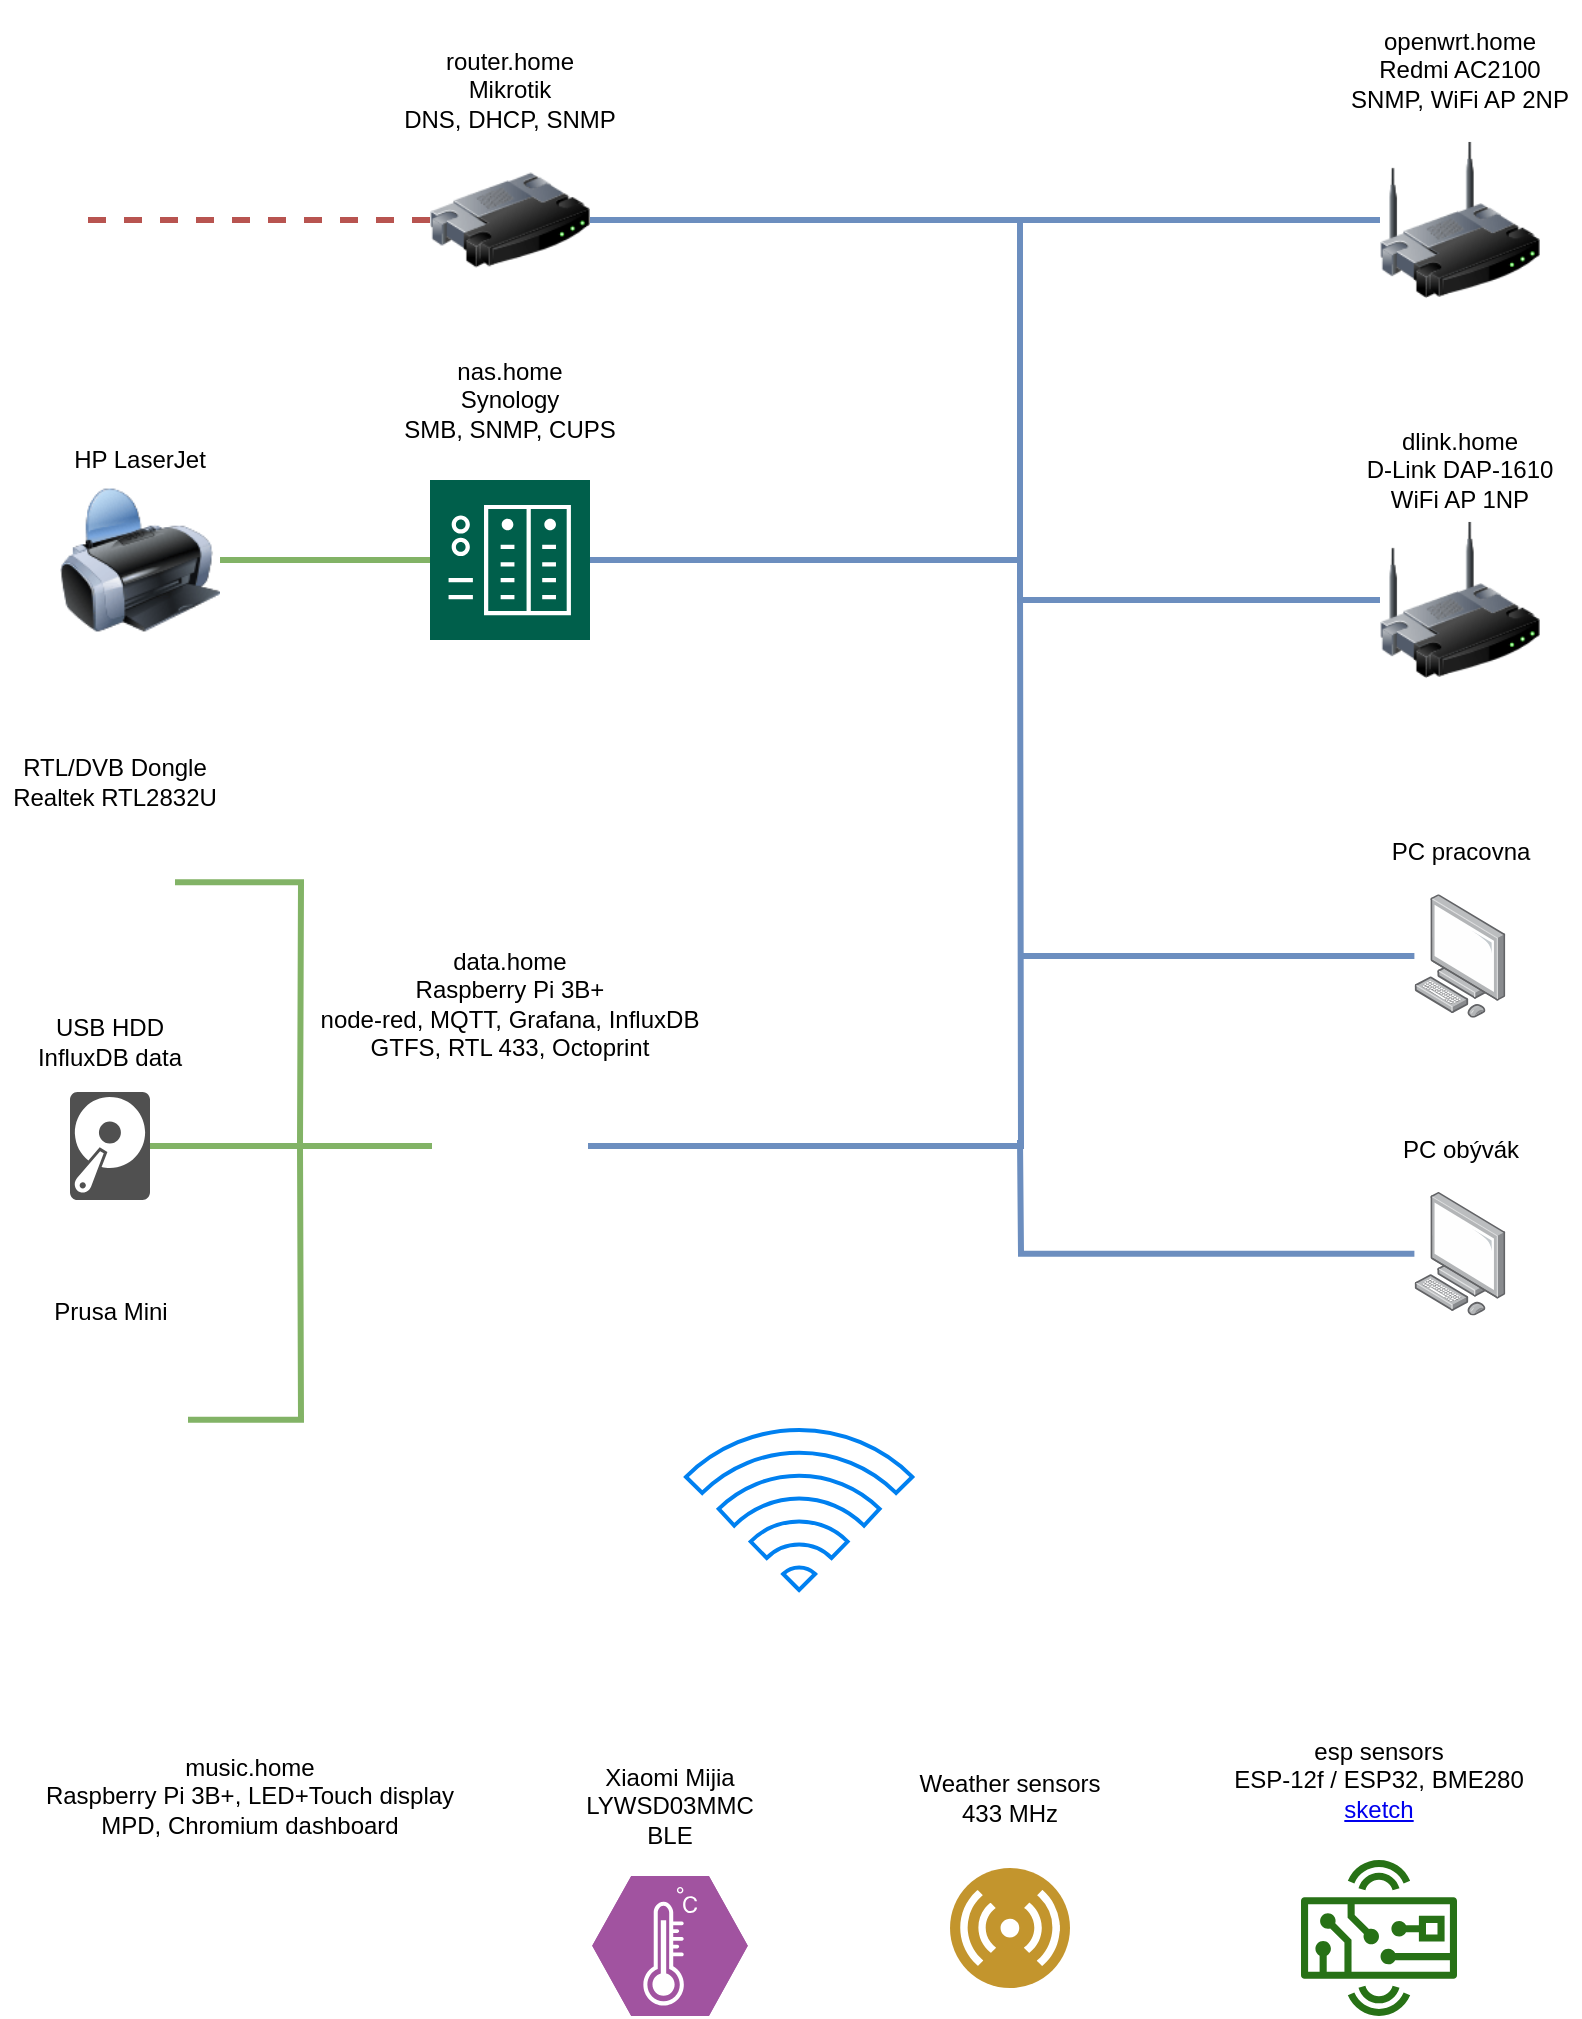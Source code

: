 <mxfile version="13.7.1" type="device"><diagram id="K5FpDST1dpsetjZ7GoKc" name="Page-1"><mxGraphModel dx="1287" dy="917" grid="1" gridSize="10" guides="1" tooltips="1" connect="1" arrows="1" fold="1" page="1" pageScale="1" pageWidth="850" pageHeight="1100" math="0" shadow="0"><root><mxCell id="0"/><mxCell id="1" parent="0"/><mxCell id="n0KTb483CpLZH9_cVqSU-13" value="" style="group" parent="1" vertex="1" connectable="0"><mxGeometry x="720" y="40" width="120" height="140" as="geometry"/></mxCell><mxCell id="n0KTb483CpLZH9_cVqSU-8" value="" style="image;html=1;image=img/lib/clip_art/networking/Wireless_Router_128x128.png" parent="n0KTb483CpLZH9_cVqSU-13" vertex="1"><mxGeometry x="20" y="60" width="80" height="80" as="geometry"/></mxCell><mxCell id="n0KTb483CpLZH9_cVqSU-10" value="&lt;div&gt;openwrt.home&lt;/div&gt;&lt;div&gt;Redmi AC2100&lt;/div&gt;&lt;div&gt;SNMP, WiFi AP 2NP&lt;br&gt;&lt;/div&gt;" style="text;html=1;strokeColor=none;fillColor=none;align=center;verticalAlign=middle;whiteSpace=wrap;rounded=0;" parent="n0KTb483CpLZH9_cVqSU-13" vertex="1"><mxGeometry width="120" height="50" as="geometry"/></mxCell><mxCell id="n0KTb483CpLZH9_cVqSU-14" value="" style="group" parent="1" vertex="1" connectable="0"><mxGeometry x="730" y="240" width="100" height="130" as="geometry"/></mxCell><mxCell id="n0KTb483CpLZH9_cVqSU-11" value="" style="image;html=1;image=img/lib/clip_art/networking/Wireless_Router_128x128.png" parent="n0KTb483CpLZH9_cVqSU-14" vertex="1"><mxGeometry x="10" y="50" width="80" height="80" as="geometry"/></mxCell><mxCell id="n0KTb483CpLZH9_cVqSU-12" value="&lt;div&gt;dlink.home&lt;/div&gt;&lt;div&gt;D-Link DAP-1610&lt;br&gt;&lt;/div&gt;&lt;div&gt;WiFi AP 1NP&lt;/div&gt;" style="text;html=1;strokeColor=none;fillColor=none;align=center;verticalAlign=middle;whiteSpace=wrap;rounded=0;" parent="n0KTb483CpLZH9_cVqSU-14" vertex="1"><mxGeometry width="100" height="50" as="geometry"/></mxCell><mxCell id="n0KTb483CpLZH9_cVqSU-18" value="" style="group" parent="1" vertex="1" connectable="0"><mxGeometry x="50" y="878" width="250" height="160" as="geometry"/></mxCell><mxCell id="n0KTb483CpLZH9_cVqSU-19" value="" style="shape=image;html=1;verticalAlign=top;verticalLabelPosition=bottom;labelBackgroundColor=#ffffff;imageAspect=0;aspect=fixed;image=https://cdn0.iconfinder.com/data/icons/flat-round-system/512/raspberry-128.png" parent="n0KTb483CpLZH9_cVqSU-18" vertex="1"><mxGeometry x="86" y="82" width="78" height="78" as="geometry"/></mxCell><mxCell id="n0KTb483CpLZH9_cVqSU-20" value="&lt;div&gt;music.home&lt;/div&gt;&lt;div&gt;Raspberry Pi 3B+, LED+Touch display&lt;/div&gt;&lt;div&gt;MPD, Chromium dashboard&lt;br&gt;&lt;/div&gt;" style="text;html=1;strokeColor=none;fillColor=none;align=center;verticalAlign=middle;whiteSpace=wrap;rounded=0;" parent="n0KTb483CpLZH9_cVqSU-18" vertex="1"><mxGeometry width="250" height="100" as="geometry"/></mxCell><mxCell id="n0KTb483CpLZH9_cVqSU-24" value="" style="group" parent="1" vertex="1" connectable="0"><mxGeometry x="235" y="200" width="140" height="150" as="geometry"/></mxCell><mxCell id="n0KTb483CpLZH9_cVqSU-22" value="" style="pointerEvents=1;shadow=0;dashed=0;html=1;strokeColor=none;fillColor=#005F4B;labelPosition=center;verticalLabelPosition=bottom;verticalAlign=top;align=center;outlineConnect=0;shape=mxgraph.veeam2.nas;" parent="n0KTb483CpLZH9_cVqSU-24" vertex="1"><mxGeometry x="30" y="70" width="80" height="80" as="geometry"/></mxCell><mxCell id="n0KTb483CpLZH9_cVqSU-23" value="&lt;div&gt;nas.home&lt;/div&gt;&lt;div&gt;Synology&lt;/div&gt;&lt;div&gt;SMB, SNMP, CUPS&lt;br&gt;&lt;/div&gt;" style="text;html=1;strokeColor=none;fillColor=none;align=center;verticalAlign=middle;whiteSpace=wrap;rounded=0;" parent="n0KTb483CpLZH9_cVqSU-24" vertex="1"><mxGeometry width="140" height="60" as="geometry"/></mxCell><mxCell id="cAQ2wJmE8fAYeKfgiE2O-6" value="" style="group" parent="1" vertex="1" connectable="0"><mxGeometry x="320" y="908" width="130" height="130" as="geometry"/></mxCell><mxCell id="cAQ2wJmE8fAYeKfgiE2O-3" value="" style="verticalLabelPosition=bottom;html=1;fillColor=#A153A0;strokeColor=#ffffff;verticalAlign=top;align=center;points=[[0,0.5,0],[0.125,0.25,0],[0.25,0,0],[0.5,0,0],[0.75,0,0],[0.875,0.25,0],[1,0.5,0],[0.875,0.75,0],[0.75,1,0],[0.5,1,0],[0.125,0.75,0]];pointerEvents=1;shape=mxgraph.cisco_safe.compositeIcon;bgIcon=mxgraph.cisco_safe.design.blank_device;resIcon=mxgraph.cisco_safe.design.sensor;" parent="cAQ2wJmE8fAYeKfgiE2O-6" vertex="1"><mxGeometry x="26.11" y="60" width="77.78" height="70" as="geometry"/></mxCell><mxCell id="cAQ2wJmE8fAYeKfgiE2O-5" value="&lt;div&gt;Xiaomi Mijia&lt;/div&gt;&lt;div&gt;LYWSD03MMC&lt;br&gt;&lt;/div&gt;&lt;div&gt;BLE&lt;/div&gt;" style="text;html=1;strokeColor=none;fillColor=none;align=center;verticalAlign=middle;whiteSpace=wrap;rounded=0;" parent="cAQ2wJmE8fAYeKfgiE2O-6" vertex="1"><mxGeometry width="130" height="50" as="geometry"/></mxCell><mxCell id="cAQ2wJmE8fAYeKfgiE2O-8" value="" style="group" parent="1" vertex="1" connectable="0"><mxGeometry x="245" y="30" width="120" height="150" as="geometry"/></mxCell><mxCell id="n0KTb483CpLZH9_cVqSU-5" value="" style="image;html=1;image=img/lib/clip_art/networking/Router_128x128.png" parent="cAQ2wJmE8fAYeKfgiE2O-8" vertex="1"><mxGeometry x="20" y="70" width="80" height="80" as="geometry"/></mxCell><mxCell id="n0KTb483CpLZH9_cVqSU-6" value="&lt;div&gt;router.home&lt;/div&gt;&lt;div&gt;Mikrotik&lt;/div&gt;&lt;div&gt;DNS, DHCP, SNMP&lt;br&gt;&lt;/div&gt;" style="text;html=1;strokeColor=none;fillColor=none;align=center;verticalAlign=middle;whiteSpace=wrap;rounded=0;" parent="cAQ2wJmE8fAYeKfgiE2O-8" vertex="1"><mxGeometry y="10" width="120" height="70" as="geometry"/></mxCell><mxCell id="cAQ2wJmE8fAYeKfgiE2O-9" value="" style="group" parent="1" vertex="1" connectable="0"><mxGeometry x="490" y="904" width="130" height="120" as="geometry"/></mxCell><mxCell id="cAQ2wJmE8fAYeKfgiE2O-4" value="" style="aspect=fixed;perimeter=ellipsePerimeter;html=1;align=center;shadow=0;dashed=0;fontColor=#4277BB;labelBackgroundColor=#ffffff;fontSize=12;spacingTop=3;image;image=img/lib/ibm/users/sensor.svg;" parent="cAQ2wJmE8fAYeKfgiE2O-9" vertex="1"><mxGeometry x="35" y="60" width="60" height="60" as="geometry"/></mxCell><mxCell id="cAQ2wJmE8fAYeKfgiE2O-7" value="&lt;div&gt;Weather sensors&lt;/div&gt;&lt;div&gt;433 MHz&lt;br&gt;&lt;/div&gt;" style="text;html=1;strokeColor=none;fillColor=none;align=center;verticalAlign=middle;whiteSpace=wrap;rounded=0;" parent="cAQ2wJmE8fAYeKfgiE2O-9" vertex="1"><mxGeometry width="130" height="50" as="geometry"/></mxCell><mxCell id="cAQ2wJmE8fAYeKfgiE2O-10" value="" style="group" parent="1" vertex="1" connectable="0"><mxGeometry x="649" y="890" width="181" height="148" as="geometry"/></mxCell><mxCell id="cAQ2wJmE8fAYeKfgiE2O-1" value="" style="outlineConnect=0;fontColor=#232F3E;gradientColor=none;fillColor=#277116;strokeColor=none;dashed=0;verticalLabelPosition=bottom;verticalAlign=top;align=center;html=1;fontSize=12;fontStyle=0;aspect=fixed;pointerEvents=1;shape=mxgraph.aws4.hardware_board;" parent="cAQ2wJmE8fAYeKfgiE2O-10" vertex="1"><mxGeometry x="51.5" y="70" width="78" height="78" as="geometry"/></mxCell><mxCell id="cAQ2wJmE8fAYeKfgiE2O-2" value="&lt;div&gt;esp sensors&lt;/div&gt;&lt;div&gt;ESP-12f / ESP32, BME280&lt;/div&gt;&lt;div&gt;&lt;a href=&quot;https://github.com/ondras/arduino/tree/master/bme280&quot;&gt;sketch&lt;br&gt;&lt;/a&gt;&lt;/div&gt;" style="text;html=1;strokeColor=none;fillColor=none;align=center;verticalAlign=middle;whiteSpace=wrap;rounded=0;" parent="cAQ2wJmE8fAYeKfgiE2O-10" vertex="1"><mxGeometry width="181" height="60" as="geometry"/></mxCell><mxCell id="cAQ2wJmE8fAYeKfgiE2O-14" value="" style="group" parent="1" vertex="1" connectable="0"><mxGeometry x="60" y="526" width="90" height="104" as="geometry"/></mxCell><mxCell id="cAQ2wJmE8fAYeKfgiE2O-11" value="" style="pointerEvents=1;shadow=0;dashed=0;html=1;strokeColor=none;fillColor=#505050;labelPosition=center;verticalLabelPosition=bottom;verticalAlign=top;outlineConnect=0;align=center;shape=mxgraph.office.devices.hard_disk;" parent="cAQ2wJmE8fAYeKfgiE2O-14" vertex="1"><mxGeometry x="25" y="50" width="40" height="54" as="geometry"/></mxCell><mxCell id="cAQ2wJmE8fAYeKfgiE2O-12" value="&lt;div&gt;USB HDD&lt;/div&gt;&lt;div&gt;InfluxDB data&lt;br&gt;&lt;/div&gt;" style="text;html=1;strokeColor=none;fillColor=none;align=center;verticalAlign=middle;whiteSpace=wrap;rounded=0;" parent="cAQ2wJmE8fAYeKfgiE2O-14" vertex="1"><mxGeometry width="90" height="50" as="geometry"/></mxCell><mxCell id="cAQ2wJmE8fAYeKfgiE2O-17" style="edgeStyle=orthogonalEdgeStyle;rounded=0;orthogonalLoop=1;jettySize=auto;html=1;entryX=0;entryY=0.5;entryDx=0;entryDy=0;exitX=1;exitY=0.5;exitDx=0;exitDy=0;endArrow=none;endFill=0;strokeWidth=3;fillColor=#dae8fc;strokeColor=#6c8ebf;" parent="1" source="n0KTb483CpLZH9_cVqSU-5" target="n0KTb483CpLZH9_cVqSU-8" edge="1"><mxGeometry relative="1" as="geometry"><mxPoint x="130" y="110" as="sourcePoint"/></mxGeometry></mxCell><mxCell id="cAQ2wJmE8fAYeKfgiE2O-18" style="edgeStyle=orthogonalEdgeStyle;rounded=0;orthogonalLoop=1;jettySize=auto;html=1;exitX=0;exitY=0.5;exitDx=0;exitDy=0;endArrow=none;endFill=0;strokeWidth=3;fillColor=#dae8fc;strokeColor=#6c8ebf;" parent="1" source="n0KTb483CpLZH9_cVqSU-11" edge="1"><mxGeometry relative="1" as="geometry"><mxPoint x="580" y="140" as="targetPoint"/><Array as="points"><mxPoint x="560" y="330"/><mxPoint x="560" y="140"/></Array></mxGeometry></mxCell><mxCell id="cAQ2wJmE8fAYeKfgiE2O-19" style="edgeStyle=orthogonalEdgeStyle;rounded=0;orthogonalLoop=1;jettySize=auto;html=1;endArrow=none;endFill=0;strokeWidth=3;fillColor=#dae8fc;strokeColor=#6c8ebf;" parent="1" source="n0KTb483CpLZH9_cVqSU-22" edge="1"><mxGeometry relative="1" as="geometry"><mxPoint x="560" y="310" as="targetPoint"/></mxGeometry></mxCell><mxCell id="cAQ2wJmE8fAYeKfgiE2O-20" style="edgeStyle=orthogonalEdgeStyle;rounded=0;orthogonalLoop=1;jettySize=auto;html=1;exitX=1;exitY=0.5;exitDx=0;exitDy=0;endArrow=none;endFill=0;strokeWidth=3;fillColor=#dae8fc;strokeColor=#6c8ebf;" parent="1" source="n0KTb483CpLZH9_cVqSU-15" edge="1"><mxGeometry relative="1" as="geometry"><mxPoint x="560" y="320" as="targetPoint"/></mxGeometry></mxCell><mxCell id="cAQ2wJmE8fAYeKfgiE2O-21" style="edgeStyle=orthogonalEdgeStyle;rounded=0;orthogonalLoop=1;jettySize=auto;html=1;exitX=0;exitY=0.5;exitDx=0;exitDy=0;endArrow=none;endFill=0;strokeWidth=3;fillColor=#d5e8d4;strokeColor=#82b366;" parent="1" source="n0KTb483CpLZH9_cVqSU-15" target="cAQ2wJmE8fAYeKfgiE2O-11" edge="1"><mxGeometry relative="1" as="geometry"/></mxCell><mxCell id="cAQ2wJmE8fAYeKfgiE2O-25" value="" style="group" parent="1" vertex="1" connectable="0"><mxGeometry x="80" y="240" width="80" height="110" as="geometry"/></mxCell><mxCell id="cAQ2wJmE8fAYeKfgiE2O-22" value="" style="image;html=1;image=img/lib/clip_art/computers/Printer_128x128.png" parent="cAQ2wJmE8fAYeKfgiE2O-25" vertex="1"><mxGeometry y="30" width="80" height="80" as="geometry"/></mxCell><mxCell id="cAQ2wJmE8fAYeKfgiE2O-24" value="HP LaserJet" style="text;html=1;strokeColor=none;fillColor=none;align=center;verticalAlign=middle;whiteSpace=wrap;rounded=0;" parent="cAQ2wJmE8fAYeKfgiE2O-25" vertex="1"><mxGeometry x="2" width="76" height="40" as="geometry"/></mxCell><mxCell id="cAQ2wJmE8fAYeKfgiE2O-26" style="edgeStyle=orthogonalEdgeStyle;rounded=0;orthogonalLoop=1;jettySize=auto;html=1;exitX=1;exitY=0.5;exitDx=0;exitDy=0;endArrow=none;endFill=0;strokeWidth=3;fillColor=#d5e8d4;strokeColor=#82b366;" parent="1" source="cAQ2wJmE8fAYeKfgiE2O-22" target="n0KTb483CpLZH9_cVqSU-22" edge="1"><mxGeometry relative="1" as="geometry"/></mxCell><mxCell id="cAQ2wJmE8fAYeKfgiE2O-29" value="" style="group" parent="1" vertex="1" connectable="0"><mxGeometry x="736.5" y="441.1" width="87" height="97.8" as="geometry"/></mxCell><mxCell id="cAQ2wJmE8fAYeKfgiE2O-27" value="" style="points=[];aspect=fixed;html=1;align=center;shadow=0;dashed=0;image;image=img/lib/allied_telesis/computer_and_terminals/Personal_Computer.svg;" parent="cAQ2wJmE8fAYeKfgiE2O-29" vertex="1"><mxGeometry x="20.7" y="36" width="45.6" height="61.8" as="geometry"/></mxCell><mxCell id="cAQ2wJmE8fAYeKfgiE2O-28" value="PC pracovna" style="text;html=1;strokeColor=none;fillColor=none;align=center;verticalAlign=middle;whiteSpace=wrap;rounded=0;" parent="cAQ2wJmE8fAYeKfgiE2O-29" vertex="1"><mxGeometry width="87" height="30" as="geometry"/></mxCell><mxCell id="cAQ2wJmE8fAYeKfgiE2O-30" value="" style="group" parent="1" vertex="1" connectable="0"><mxGeometry x="736.5" y="590" width="87" height="97.8" as="geometry"/></mxCell><mxCell id="cAQ2wJmE8fAYeKfgiE2O-31" value="" style="points=[];aspect=fixed;html=1;align=center;shadow=0;dashed=0;image;image=img/lib/allied_telesis/computer_and_terminals/Personal_Computer.svg;" parent="cAQ2wJmE8fAYeKfgiE2O-30" vertex="1"><mxGeometry x="20.7" y="36" width="45.6" height="61.8" as="geometry"/></mxCell><mxCell id="cAQ2wJmE8fAYeKfgiE2O-32" value="PC obývák" style="text;html=1;strokeColor=none;fillColor=none;align=center;verticalAlign=middle;whiteSpace=wrap;rounded=0;" parent="cAQ2wJmE8fAYeKfgiE2O-30" vertex="1"><mxGeometry width="87" height="30" as="geometry"/></mxCell><mxCell id="cAQ2wJmE8fAYeKfgiE2O-33" style="edgeStyle=orthogonalEdgeStyle;rounded=0;orthogonalLoop=1;jettySize=auto;html=1;endArrow=none;endFill=0;strokeWidth=3;fillColor=#dae8fc;strokeColor=#6c8ebf;" parent="1" source="cAQ2wJmE8fAYeKfgiE2O-31" edge="1"><mxGeometry relative="1" as="geometry"><mxPoint x="560" y="600" as="targetPoint"/></mxGeometry></mxCell><mxCell id="cAQ2wJmE8fAYeKfgiE2O-34" style="edgeStyle=orthogonalEdgeStyle;rounded=0;orthogonalLoop=1;jettySize=auto;html=1;endArrow=none;endFill=0;strokeWidth=3;fillColor=#dae8fc;strokeColor=#6c8ebf;" parent="1" source="cAQ2wJmE8fAYeKfgiE2O-27" edge="1"><mxGeometry relative="1" as="geometry"><mxPoint x="560" y="508" as="targetPoint"/></mxGeometry></mxCell><mxCell id="cAQ2wJmE8fAYeKfgiE2O-35" value="" style="html=1;verticalLabelPosition=bottom;align=center;labelBackgroundColor=#ffffff;verticalAlign=top;strokeWidth=2;strokeColor=#0080F0;shadow=0;dashed=0;shape=mxgraph.ios7.icons.wifi;pointerEvents=1" parent="1" vertex="1"><mxGeometry x="393" y="745" width="113.14" height="80" as="geometry"/></mxCell><mxCell id="cAQ2wJmE8fAYeKfgiE2O-38" value="" style="group" parent="1" vertex="1" connectable="0"><mxGeometry x="64.5" y="670.9" width="81" height="108" as="geometry"/></mxCell><mxCell id="cAQ2wJmE8fAYeKfgiE2O-36" value="" style="shape=image;html=1;verticalAlign=top;verticalLabelPosition=bottom;labelBackgroundColor=#ffffff;imageAspect=0;aspect=fixed;image=https://cdn0.iconfinder.com/data/icons/3d-maker-vol-1-2/512/Hotend-128.png" parent="cAQ2wJmE8fAYeKfgiE2O-38" vertex="1"><mxGeometry x="1.5" y="30" width="78" height="78" as="geometry"/></mxCell><mxCell id="cAQ2wJmE8fAYeKfgiE2O-37" value="Prusa Mini" style="text;html=1;strokeColor=none;fillColor=none;align=center;verticalAlign=middle;whiteSpace=wrap;rounded=0;" parent="cAQ2wJmE8fAYeKfgiE2O-38" vertex="1"><mxGeometry width="81" height="30" as="geometry"/></mxCell><mxCell id="cAQ2wJmE8fAYeKfgiE2O-39" style="edgeStyle=orthogonalEdgeStyle;rounded=0;orthogonalLoop=1;jettySize=auto;html=1;endArrow=none;endFill=0;strokeWidth=3;fillColor=#d5e8d4;strokeColor=#82b366;" parent="1" source="cAQ2wJmE8fAYeKfgiE2O-36" edge="1"><mxGeometry relative="1" as="geometry"><mxPoint x="200" y="603" as="targetPoint"/></mxGeometry></mxCell><mxCell id="cAQ2wJmE8fAYeKfgiE2O-42" value="" style="group" parent="1" vertex="1" connectable="0"><mxGeometry x="50" y="401.1" width="115" height="100" as="geometry"/></mxCell><mxCell id="cAQ2wJmE8fAYeKfgiE2O-40" value="" style="shape=image;html=1;verticalAlign=top;verticalLabelPosition=bottom;labelBackgroundColor=#ffffff;imageAspect=0;aspect=fixed;image=https://cdn1.iconfinder.com/data/icons/electronics-outline-24/24/internet_dongle_usb_usb_adapter_usb_modem_wifi_usb-128.png" parent="cAQ2wJmE8fAYeKfgiE2O-42" vertex="1"><mxGeometry x="27.5" y="40" width="60" height="60" as="geometry"/></mxCell><mxCell id="cAQ2wJmE8fAYeKfgiE2O-41" value="&lt;div&gt;RTL/DVB Dongle&lt;/div&gt;&lt;div&gt;Realtek RTL2832U&lt;br&gt;&lt;/div&gt;" style="text;html=1;strokeColor=none;fillColor=none;align=center;verticalAlign=middle;whiteSpace=wrap;rounded=0;" parent="cAQ2wJmE8fAYeKfgiE2O-42" vertex="1"><mxGeometry width="115" height="40" as="geometry"/></mxCell><mxCell id="cAQ2wJmE8fAYeKfgiE2O-43" style="edgeStyle=orthogonalEdgeStyle;rounded=0;orthogonalLoop=1;jettySize=auto;html=1;exitX=1;exitY=0.5;exitDx=0;exitDy=0;endArrow=none;endFill=0;strokeWidth=3;fillColor=#d5e8d4;strokeColor=#82b366;" parent="1" source="cAQ2wJmE8fAYeKfgiE2O-40" edge="1"><mxGeometry relative="1" as="geometry"><mxPoint x="200" y="603" as="targetPoint"/></mxGeometry></mxCell><mxCell id="n0KTb483CpLZH9_cVqSU-17" value="" style="group" parent="1" vertex="1" connectable="0"><mxGeometry x="180" y="482" width="250" height="160" as="geometry"/></mxCell><mxCell id="n0KTb483CpLZH9_cVqSU-15" value="" style="shape=image;html=1;verticalAlign=top;verticalLabelPosition=bottom;labelBackgroundColor=#ffffff;imageAspect=0;aspect=fixed;image=https://cdn0.iconfinder.com/data/icons/flat-round-system/512/raspberry-128.png" parent="n0KTb483CpLZH9_cVqSU-17" vertex="1"><mxGeometry x="86" y="82" width="78" height="78" as="geometry"/></mxCell><mxCell id="n0KTb483CpLZH9_cVqSU-16" value="&lt;div&gt;data.home&lt;/div&gt;&lt;div&gt;Raspberry Pi 3B+&lt;/div&gt;&lt;div&gt;node-red, MQTT, Grafana, InfluxDB&lt;/div&gt;&lt;div&gt;GTFS, RTL 433, Octoprint&lt;/div&gt;" style="text;html=1;strokeColor=none;fillColor=none;align=center;verticalAlign=middle;whiteSpace=wrap;rounded=0;" parent="n0KTb483CpLZH9_cVqSU-17" vertex="1"><mxGeometry width="250" height="100" as="geometry"/></mxCell><mxCell id="cAQ2wJmE8fAYeKfgiE2O-45" style="edgeStyle=orthogonalEdgeStyle;rounded=0;orthogonalLoop=1;jettySize=auto;html=1;exitX=0;exitY=0.5;exitDx=0;exitDy=0;endArrow=none;endFill=0;strokeWidth=3;dashed=1;fillColor=#f8cecc;strokeColor=#b85450;" parent="1" source="n0KTb483CpLZH9_cVqSU-5" edge="1"><mxGeometry relative="1" as="geometry"><mxPoint x="90" y="140" as="targetPoint"/></mxGeometry></mxCell></root></mxGraphModel></diagram></mxfile>